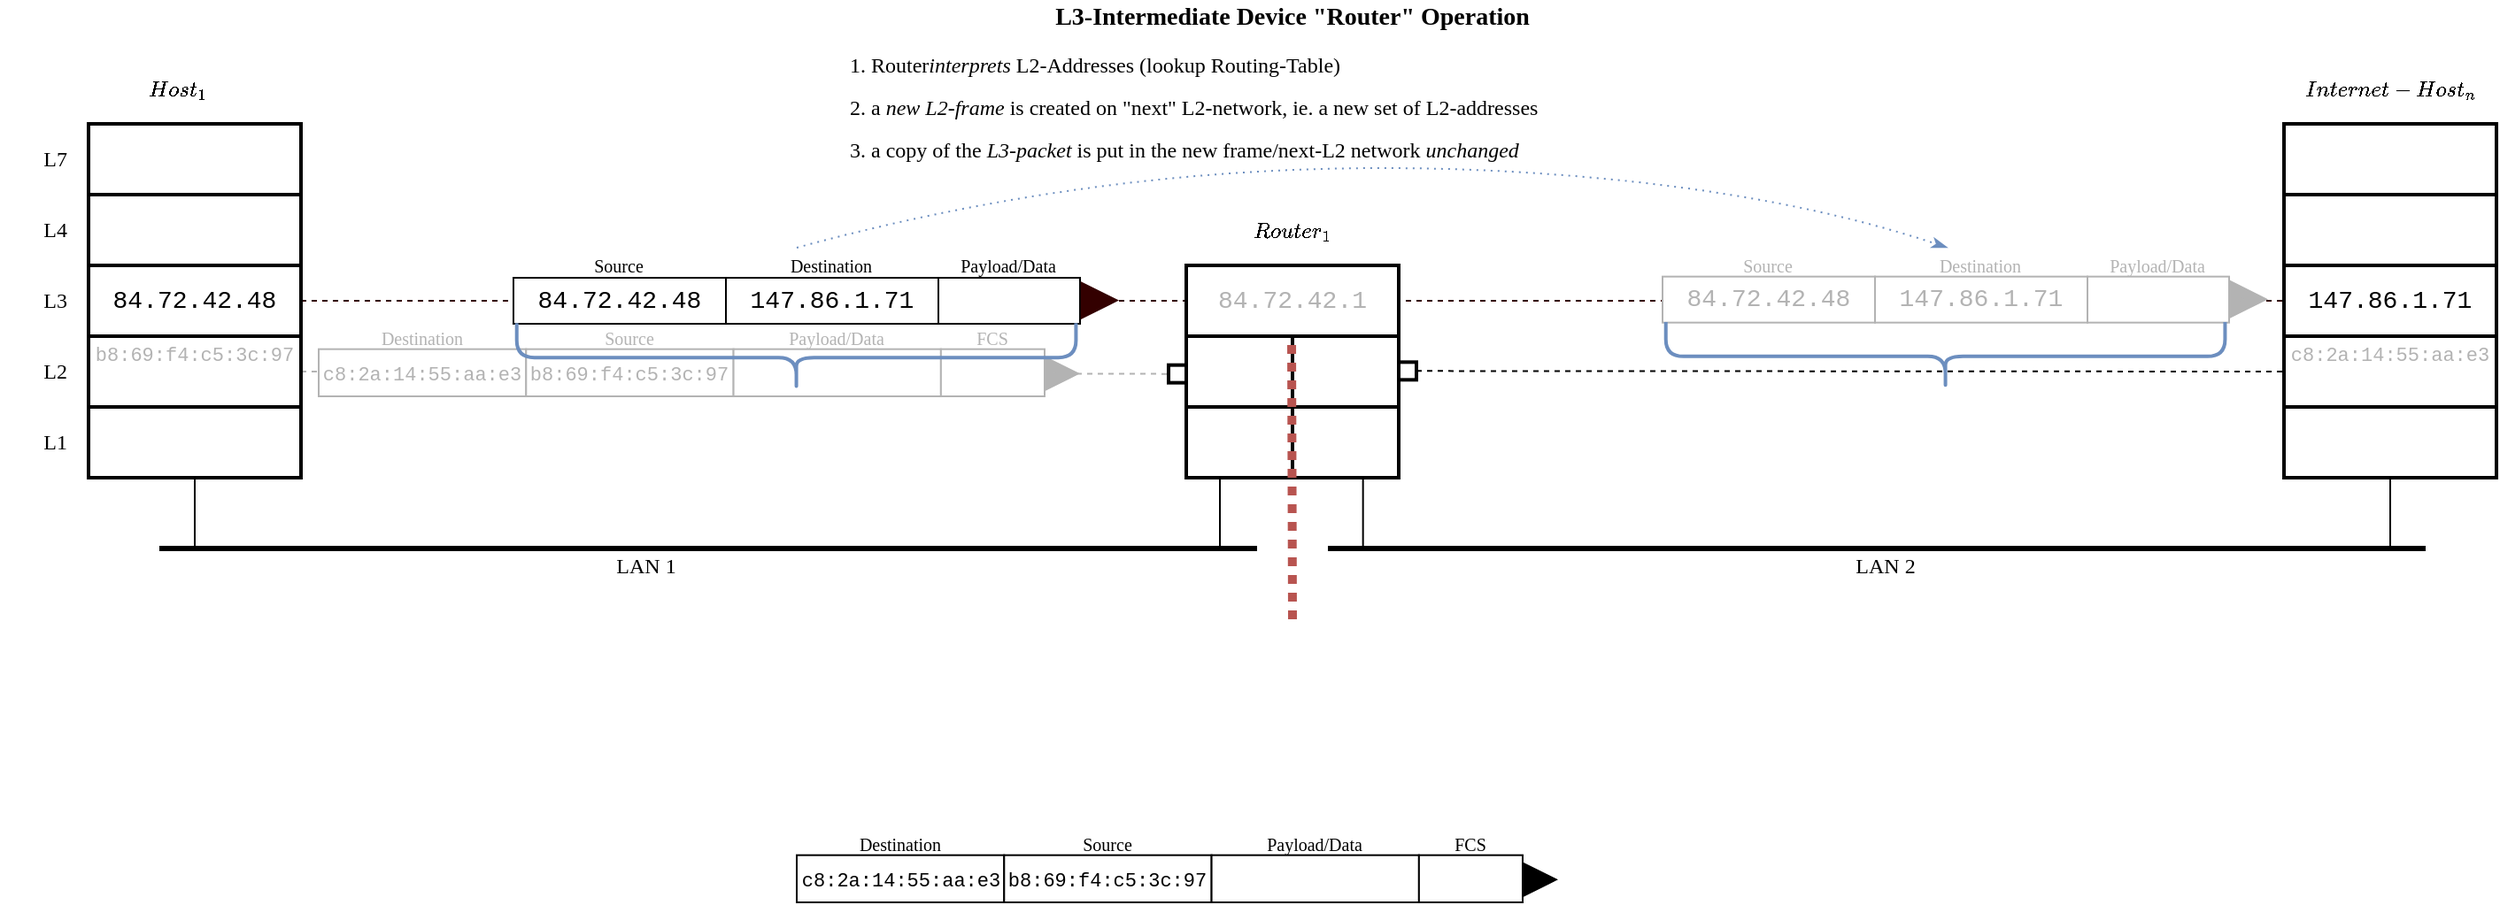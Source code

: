 <mxfile version="13.7.7" type="github">
  <diagram id="GS0gh4Sqh1Imd_AyxvJ1" name="Page-1">
    <mxGraphModel dx="1673" dy="1087" grid="1" gridSize="10" guides="1" tooltips="1" connect="1" arrows="1" fold="1" page="1" pageScale="1" pageWidth="1169" pageHeight="827" math="1" shadow="0">
      <root>
        <mxCell id="0" />
        <mxCell id="1" parent="0" />
        <mxCell id="tYQ8jImL1KKshLSwCQYh-69" value="" style="endArrow=none;html=1;dashed=1;strokeWidth=1;fontFamily=Verdana;fontSize=14;fontColor=#B3B3B3;strokeColor=#330000;exitX=1;exitY=0.5;exitDx=0;exitDy=0;entryX=0;entryY=0.5;entryDx=0;entryDy=0;" edge="1" parent="1" source="A-RnJZwd3Cinr7Ehx1_a-3" target="A-RnJZwd3Cinr7Ehx1_a-8">
          <mxGeometry width="50" height="50" relative="1" as="geometry">
            <mxPoint x="450" y="480" as="sourcePoint" />
            <mxPoint x="660" y="480" as="targetPoint" />
          </mxGeometry>
        </mxCell>
        <mxCell id="A-RnJZwd3Cinr7Ehx1_a-79" value="" style="endArrow=none;dashed=1;html=1;strokeWidth=1;exitX=1;exitY=0.5;exitDx=0;exitDy=0;entryX=0;entryY=0.5;entryDx=0;entryDy=0;strokeColor=#B3B3B3;" parent="1" source="A-RnJZwd3Cinr7Ehx1_a-4" target="A-RnJZwd3Cinr7Ehx1_a-78" edge="1">
          <mxGeometry width="50" height="50" relative="1" as="geometry">
            <mxPoint x="200" y="220" as="sourcePoint" />
            <mxPoint x="700" y="220" as="targetPoint" />
          </mxGeometry>
        </mxCell>
        <mxCell id="A-RnJZwd3Cinr7Ehx1_a-1" value="" style="rounded=0;whiteSpace=wrap;html=1;strokeWidth=2;" parent="1" vertex="1">
          <mxGeometry x="80" y="80" width="120" height="40" as="geometry" />
        </mxCell>
        <mxCell id="A-RnJZwd3Cinr7Ehx1_a-2" value="" style="rounded=0;whiteSpace=wrap;html=1;strokeWidth=2;" parent="1" vertex="1">
          <mxGeometry x="80" y="120" width="120" height="40" as="geometry" />
        </mxCell>
        <mxCell id="A-RnJZwd3Cinr7Ehx1_a-3" value="&lt;span style=&quot;font-family: &amp;#34;courier new&amp;#34; ; font-size: 14px&quot;&gt;84.72.42.48&lt;/span&gt;" style="rounded=0;whiteSpace=wrap;html=1;strokeWidth=2;" parent="1" vertex="1">
          <mxGeometry x="80" y="160" width="120" height="40" as="geometry" />
        </mxCell>
        <mxCell id="A-RnJZwd3Cinr7Ehx1_a-4" value="" style="rounded=0;whiteSpace=wrap;html=1;strokeWidth=2;" parent="1" vertex="1">
          <mxGeometry x="80" y="200" width="120" height="40" as="geometry" />
        </mxCell>
        <mxCell id="A-RnJZwd3Cinr7Ehx1_a-5" value="" style="rounded=0;whiteSpace=wrap;html=1;strokeWidth=2;" parent="1" vertex="1">
          <mxGeometry x="80" y="240" width="120" height="40" as="geometry" />
        </mxCell>
        <mxCell id="A-RnJZwd3Cinr7Ehx1_a-11" value="" style="endArrow=none;html=1;strokeWidth=3;" parent="1" edge="1">
          <mxGeometry width="50" height="50" relative="1" as="geometry">
            <mxPoint x="120" y="320" as="sourcePoint" />
            <mxPoint x="740" y="320" as="targetPoint" />
          </mxGeometry>
        </mxCell>
        <mxCell id="A-RnJZwd3Cinr7Ehx1_a-12" value="" style="endArrow=none;html=1;strokeWidth=1;entryX=0.5;entryY=1;entryDx=0;entryDy=0;" parent="1" target="A-RnJZwd3Cinr7Ehx1_a-5" edge="1">
          <mxGeometry width="50" height="50" relative="1" as="geometry">
            <mxPoint x="140" y="320" as="sourcePoint" />
            <mxPoint x="650" y="350" as="targetPoint" />
          </mxGeometry>
        </mxCell>
        <mxCell id="A-RnJZwd3Cinr7Ehx1_a-14" value="" style="endArrow=none;dashed=1;html=1;strokeWidth=1;exitX=1;exitY=0.5;exitDx=0;exitDy=0;entryX=0;entryY=0.5;entryDx=0;entryDy=0;" parent="1" source="A-RnJZwd3Cinr7Ehx1_a-78" target="A-RnJZwd3Cinr7Ehx1_a-18" edge="1">
          <mxGeometry width="50" height="50" relative="1" as="geometry">
            <mxPoint x="600" y="400" as="sourcePoint" />
            <mxPoint x="360" y="220" as="targetPoint" />
          </mxGeometry>
        </mxCell>
        <mxCell id="A-RnJZwd3Cinr7Ehx1_a-18" value="" style="rounded=0;whiteSpace=wrap;html=1;strokeWidth=2;" parent="1" vertex="1">
          <mxGeometry x="700" y="200" width="60" height="40" as="geometry" />
        </mxCell>
        <mxCell id="A-RnJZwd3Cinr7Ehx1_a-19" value="" style="rounded=0;whiteSpace=wrap;html=1;strokeWidth=2;" parent="1" vertex="1">
          <mxGeometry x="700" y="240" width="60" height="40" as="geometry" />
        </mxCell>
        <mxCell id="A-RnJZwd3Cinr7Ehx1_a-20" value="" style="endArrow=none;html=1;strokeWidth=1;entryX=0.5;entryY=1;entryDx=0;entryDy=0;" parent="1" edge="1">
          <mxGeometry width="50" height="50" relative="1" as="geometry">
            <mxPoint x="719" y="320" as="sourcePoint" />
            <mxPoint x="719" y="280" as="targetPoint" />
          </mxGeometry>
        </mxCell>
        <mxCell id="A-RnJZwd3Cinr7Ehx1_a-21" value="L7" style="text;html=1;strokeColor=none;fillColor=none;align=right;verticalAlign=middle;whiteSpace=wrap;rounded=0;fontFamily=Verdana;" parent="1" vertex="1">
          <mxGeometry x="30" y="90" width="40" height="20" as="geometry" />
        </mxCell>
        <mxCell id="A-RnJZwd3Cinr7Ehx1_a-22" value="L4" style="text;html=1;strokeColor=none;fillColor=none;align=right;verticalAlign=middle;whiteSpace=wrap;rounded=0;fontFamily=Verdana;" parent="1" vertex="1">
          <mxGeometry x="30" y="130" width="40" height="20" as="geometry" />
        </mxCell>
        <mxCell id="A-RnJZwd3Cinr7Ehx1_a-23" value="L3" style="text;html=1;strokeColor=none;fillColor=none;align=right;verticalAlign=middle;whiteSpace=wrap;rounded=0;fontFamily=Verdana;" parent="1" vertex="1">
          <mxGeometry x="30" y="170" width="40" height="20" as="geometry" />
        </mxCell>
        <mxCell id="A-RnJZwd3Cinr7Ehx1_a-24" value="L2" style="text;html=1;strokeColor=none;fillColor=none;align=right;verticalAlign=middle;whiteSpace=wrap;rounded=0;fontFamily=Verdana;" parent="1" vertex="1">
          <mxGeometry x="30" y="210" width="40" height="20" as="geometry" />
        </mxCell>
        <mxCell id="A-RnJZwd3Cinr7Ehx1_a-25" value="L1" style="text;html=1;strokeColor=none;fillColor=none;align=right;verticalAlign=middle;whiteSpace=wrap;rounded=0;fontFamily=Verdana;" parent="1" vertex="1">
          <mxGeometry x="30" y="250" width="40" height="20" as="geometry" />
        </mxCell>
        <mxCell id="A-RnJZwd3Cinr7Ehx1_a-26" value="" style="endArrow=none;dashed=1;html=1;strokeWidth=1;entryX=0;entryY=0.5;entryDx=0;entryDy=0;" parent="1" source="A-RnJZwd3Cinr7Ehx1_a-80" target="A-RnJZwd3Cinr7Ehx1_a-9" edge="1">
          <mxGeometry width="50" height="50" relative="1" as="geometry">
            <mxPoint x="820" y="219" as="sourcePoint" />
            <mxPoint x="960" y="219.5" as="targetPoint" />
          </mxGeometry>
        </mxCell>
        <mxCell id="A-RnJZwd3Cinr7Ehx1_a-27" value="$$Host_1$$" style="text;html=1;strokeColor=none;fillColor=none;align=center;verticalAlign=middle;whiteSpace=wrap;rounded=0;fontFamily=Verdana;" parent="1" vertex="1">
          <mxGeometry x="110" y="50" width="40" height="20" as="geometry" />
        </mxCell>
        <mxCell id="A-RnJZwd3Cinr7Ehx1_a-29" value="$$Router_1$$" style="text;html=1;strokeColor=none;fillColor=none;align=center;verticalAlign=middle;whiteSpace=wrap;rounded=0;fontFamily=Verdana;" parent="1" vertex="1">
          <mxGeometry x="740" y="130" width="40" height="20" as="geometry" />
        </mxCell>
        <mxCell id="A-RnJZwd3Cinr7Ehx1_a-30" value="&lt;p class=&quot;p1&quot; style=&quot;margin: 0px ; font-stretch: normal ; line-height: normal ; font-size: 11px&quot;&gt;&lt;span class=&quot;s1&quot; style=&quot;background-color: rgb(255 , 255 , 255)&quot;&gt;&lt;font face=&quot;Courier New&quot; color=&quot;#b3b3b3&quot;&gt;b8:69:f4:c5:3c:97&lt;/font&gt;&lt;/span&gt;&lt;/p&gt;" style="text;html=1;strokeColor=none;fillColor=none;align=center;verticalAlign=middle;whiteSpace=wrap;rounded=0;rotation=0;" parent="1" vertex="1">
          <mxGeometry x="120" y="200" width="40" height="20" as="geometry" />
        </mxCell>
        <mxCell id="A-RnJZwd3Cinr7Ehx1_a-56" value="" style="group" parent="1" vertex="1" connectable="0">
          <mxGeometry x="1320" y="50" width="120" height="270" as="geometry" />
        </mxCell>
        <mxCell id="A-RnJZwd3Cinr7Ehx1_a-6" value="" style="rounded=0;whiteSpace=wrap;html=1;strokeWidth=2;" parent="A-RnJZwd3Cinr7Ehx1_a-56" vertex="1">
          <mxGeometry y="30" width="120" height="40" as="geometry" />
        </mxCell>
        <mxCell id="A-RnJZwd3Cinr7Ehx1_a-7" value="" style="rounded=0;whiteSpace=wrap;html=1;strokeWidth=2;" parent="A-RnJZwd3Cinr7Ehx1_a-56" vertex="1">
          <mxGeometry y="70" width="120" height="40" as="geometry" />
        </mxCell>
        <mxCell id="A-RnJZwd3Cinr7Ehx1_a-8" value="&lt;span style=&quot;font-family: &amp;#34;courier new&amp;#34; ; font-size: 14px&quot;&gt;147.86.1.71&lt;/span&gt;" style="rounded=0;whiteSpace=wrap;html=1;strokeWidth=2;" parent="A-RnJZwd3Cinr7Ehx1_a-56" vertex="1">
          <mxGeometry y="110" width="120" height="40" as="geometry" />
        </mxCell>
        <mxCell id="A-RnJZwd3Cinr7Ehx1_a-9" value="" style="rounded=0;whiteSpace=wrap;html=1;strokeWidth=2;" parent="A-RnJZwd3Cinr7Ehx1_a-56" vertex="1">
          <mxGeometry y="150" width="120" height="40" as="geometry" />
        </mxCell>
        <mxCell id="A-RnJZwd3Cinr7Ehx1_a-10" value="" style="rounded=0;whiteSpace=wrap;html=1;strokeWidth=2;" parent="A-RnJZwd3Cinr7Ehx1_a-56" vertex="1">
          <mxGeometry y="190" width="120" height="40" as="geometry" />
        </mxCell>
        <mxCell id="A-RnJZwd3Cinr7Ehx1_a-13" value="" style="endArrow=none;html=1;strokeWidth=1;entryX=0.5;entryY=1;entryDx=0;entryDy=0;" parent="A-RnJZwd3Cinr7Ehx1_a-56" target="A-RnJZwd3Cinr7Ehx1_a-10" edge="1">
          <mxGeometry width="50" height="50" relative="1" as="geometry">
            <mxPoint x="60" y="270" as="sourcePoint" />
            <mxPoint x="-110" y="300" as="targetPoint" />
          </mxGeometry>
        </mxCell>
        <mxCell id="A-RnJZwd3Cinr7Ehx1_a-28" value="$$Internet-Host_n$$" style="text;html=1;strokeColor=none;fillColor=none;align=center;verticalAlign=middle;whiteSpace=wrap;rounded=0;fontFamily=Verdana;" parent="A-RnJZwd3Cinr7Ehx1_a-56" vertex="1">
          <mxGeometry x="40" width="40" height="20" as="geometry" />
        </mxCell>
        <mxCell id="A-RnJZwd3Cinr7Ehx1_a-31" value="&lt;p class=&quot;p1&quot; style=&quot;margin: 0px ; font-stretch: normal ; line-height: normal ; font-size: 11px&quot;&gt;&lt;span class=&quot;s1&quot; style=&quot;background-color: rgb(255 , 255 , 255)&quot;&gt;&lt;font face=&quot;Courier New&quot; color=&quot;#b3b3b3&quot;&gt;c8:2a:14:55:aa:e3&lt;/font&gt;&lt;/span&gt;&lt;/p&gt;" style="text;html=1;strokeColor=none;fillColor=none;align=center;verticalAlign=middle;whiteSpace=wrap;rounded=0;rotation=0;" parent="A-RnJZwd3Cinr7Ehx1_a-56" vertex="1">
          <mxGeometry x="40" y="150" width="40" height="20" as="geometry" />
        </mxCell>
        <mxCell id="A-RnJZwd3Cinr7Ehx1_a-76" value="&lt;ol style=&quot;line-height: 200%&quot;&gt;&lt;li&gt;&lt;font style=&quot;font-size: 12px&quot;&gt;Router&lt;i&gt;interprets &lt;/i&gt;L2-Addresses (lookup Routing-Table)&lt;/font&gt;&lt;/li&gt;&lt;li&gt;&lt;font style=&quot;font-size: 12px&quot;&gt;a &lt;i&gt;new L2-frame&lt;/i&gt; is created on &quot;next&quot; L2-network, ie. a new set of L2-addresses&lt;/font&gt;&lt;/li&gt;&lt;li&gt;&lt;font style=&quot;font-size: 12px&quot;&gt;a copy of the&amp;nbsp;&lt;i&gt;L3-packet&lt;/i&gt; is put in the new frame/next-L2 network&amp;nbsp;&lt;i&gt;unchanged&lt;/i&gt;&lt;/font&gt;&lt;/li&gt;&lt;/ol&gt;" style="text;html=1;strokeColor=none;fillColor=none;align=left;verticalAlign=middle;whiteSpace=wrap;rounded=0;fontFamily=Verdana;fontSize=12;" parent="1" vertex="1">
          <mxGeometry x="480" y="60" width="640" height="20" as="geometry" />
        </mxCell>
        <mxCell id="A-RnJZwd3Cinr7Ehx1_a-78" value="" style="whiteSpace=wrap;html=1;aspect=fixed;strokeWidth=2;" parent="1" vertex="1">
          <mxGeometry x="690" y="216.33" width="10" height="10" as="geometry" />
        </mxCell>
        <mxCell id="A-RnJZwd3Cinr7Ehx1_a-80" value="" style="whiteSpace=wrap;html=1;aspect=fixed;strokeWidth=2;fontFamily=Verdana;fontSize=9;" parent="1" vertex="1">
          <mxGeometry x="820" y="214.67" width="10" height="10" as="geometry" />
        </mxCell>
        <mxCell id="A-RnJZwd3Cinr7Ehx1_a-81" value="" style="endArrow=none;dashed=1;html=1;strokeWidth=1;entryX=0;entryY=0.5;entryDx=0;entryDy=0;" parent="1" target="A-RnJZwd3Cinr7Ehx1_a-80" edge="1">
          <mxGeometry width="50" height="50" relative="1" as="geometry">
            <mxPoint x="820" y="219" as="sourcePoint" />
            <mxPoint x="1320" y="220" as="targetPoint" />
          </mxGeometry>
        </mxCell>
        <mxCell id="A-RnJZwd3Cinr7Ehx1_a-82" value="L3-Intermediate Device &quot;Router&quot; Operation" style="text;html=1;strokeColor=none;fillColor=none;align=center;verticalAlign=middle;whiteSpace=wrap;rounded=0;fontFamily=Verdana;fontSize=14;fontStyle=1" parent="1" vertex="1">
          <mxGeometry x="200" y="10" width="1120" height="20" as="geometry" />
        </mxCell>
        <mxCell id="tYQ8jImL1KKshLSwCQYh-1" value="&lt;span style=&quot;font-family: &amp;#34;courier new&amp;#34; ; font-size: 14px&quot;&gt;&lt;font color=&quot;#b3b3b3&quot;&gt;84.72.42.1&lt;/font&gt;&lt;/span&gt;" style="rounded=0;whiteSpace=wrap;html=1;strokeWidth=2;" vertex="1" parent="1">
          <mxGeometry x="700" y="160" width="120" height="40" as="geometry" />
        </mxCell>
        <mxCell id="tYQ8jImL1KKshLSwCQYh-21" value="" style="group" vertex="1" connectable="0" parent="1">
          <mxGeometry x="320" y="150.67" width="360" height="39.33" as="geometry" />
        </mxCell>
        <mxCell id="tYQ8jImL1KKshLSwCQYh-2" value="147.86.1.71" style="rounded=0;whiteSpace=wrap;html=1;strokeWidth=1;fillColor=#ffffff;fontFamily=Courier New;fontSize=14;align=center;" vertex="1" parent="tYQ8jImL1KKshLSwCQYh-21">
          <mxGeometry x="120" y="16.33" width="120" height="26" as="geometry" />
        </mxCell>
        <mxCell id="tYQ8jImL1KKshLSwCQYh-3" value="84.72.42.48" style="rounded=0;whiteSpace=wrap;html=1;strokeWidth=1;fillColor=#ffffff;fontFamily=Courier New;fontSize=14;align=center;" vertex="1" parent="tYQ8jImL1KKshLSwCQYh-21">
          <mxGeometry y="16.33" width="120" height="26" as="geometry" />
        </mxCell>
        <mxCell id="tYQ8jImL1KKshLSwCQYh-12" value="Source" style="text;html=1;strokeColor=none;fillColor=none;align=center;verticalAlign=middle;whiteSpace=wrap;rounded=0;fontFamily=Verdana;fontSize=10;" vertex="1" parent="tYQ8jImL1KKshLSwCQYh-21">
          <mxGeometry x="40.478" y="3" width="39.048" height="13.333" as="geometry" />
        </mxCell>
        <mxCell id="tYQ8jImL1KKshLSwCQYh-13" value="Destination" style="text;html=1;strokeColor=none;fillColor=none;align=center;verticalAlign=middle;whiteSpace=wrap;rounded=0;fontFamily=Verdana;fontSize=10;" vertex="1" parent="tYQ8jImL1KKshLSwCQYh-21">
          <mxGeometry x="160.48" y="3" width="39.048" height="13.333" as="geometry" />
        </mxCell>
        <mxCell id="tYQ8jImL1KKshLSwCQYh-16" value="" style="rounded=0;whiteSpace=wrap;html=1;strokeWidth=1;fillColor=#ffffff;fontFamily=Courier New;fontSize=14;align=center;" vertex="1" parent="tYQ8jImL1KKshLSwCQYh-21">
          <mxGeometry x="240" y="16.33" width="80" height="26" as="geometry" />
        </mxCell>
        <mxCell id="tYQ8jImL1KKshLSwCQYh-17" value="Payload/Data" style="text;html=1;strokeColor=none;fillColor=none;align=center;verticalAlign=middle;whiteSpace=wrap;rounded=0;fontFamily=Verdana;fontSize=10;" vertex="1" parent="tYQ8jImL1KKshLSwCQYh-21">
          <mxGeometry x="260.48" y="3" width="39.048" height="13.333" as="geometry" />
        </mxCell>
        <mxCell id="tYQ8jImL1KKshLSwCQYh-25" value="" style="group" vertex="1" connectable="0" parent="1">
          <mxGeometry x="210" y="194" width="430" height="196.1" as="geometry" />
        </mxCell>
        <mxCell id="A-RnJZwd3Cinr7Ehx1_a-47" value="" style="endArrow=block;html=1;strokeWidth=6;fontFamily=Verdana;fontSize=10;endFill=1;strokeColor=#B3B3B3;" parent="tYQ8jImL1KKshLSwCQYh-25" edge="1">
          <mxGeometry width="50" height="50" relative="1" as="geometry">
            <mxPoint x="410" y="27.17" as="sourcePoint" />
            <mxPoint x="430" y="27.17" as="targetPoint" />
          </mxGeometry>
        </mxCell>
        <mxCell id="A-RnJZwd3Cinr7Ehx1_a-32" value="" style="rounded=0;whiteSpace=wrap;html=1;strokeWidth=1;fontFamily=Verdana;align=right;fontSize=10;strokeColor=#B3B3B3;" parent="tYQ8jImL1KKshLSwCQYh-25" vertex="1">
          <mxGeometry y="13.333" width="117.143" height="26.667" as="geometry" />
        </mxCell>
        <mxCell id="A-RnJZwd3Cinr7Ehx1_a-33" value="" style="rounded=0;whiteSpace=wrap;html=1;strokeWidth=1;fontFamily=Verdana;align=right;fontSize=10;strokeColor=#B3B3B3;" parent="tYQ8jImL1KKshLSwCQYh-25" vertex="1">
          <mxGeometry x="117.143" y="13.333" width="117.143" height="26.667" as="geometry" />
        </mxCell>
        <mxCell id="A-RnJZwd3Cinr7Ehx1_a-34" value="" style="rounded=0;whiteSpace=wrap;html=1;strokeWidth=1;fontFamily=Verdana;align=right;fontSize=10;strokeColor=#B3B3B3;" parent="tYQ8jImL1KKshLSwCQYh-25" vertex="1">
          <mxGeometry x="234.286" y="13.333" width="117.143" height="26.667" as="geometry" />
        </mxCell>
        <mxCell id="A-RnJZwd3Cinr7Ehx1_a-35" value="" style="rounded=0;whiteSpace=wrap;html=1;strokeWidth=1;fontFamily=Verdana;align=right;fontSize=10;strokeColor=#B3B3B3;" parent="tYQ8jImL1KKshLSwCQYh-25" vertex="1">
          <mxGeometry x="351.429" y="13.333" width="58.571" height="26.667" as="geometry" />
        </mxCell>
        <mxCell id="A-RnJZwd3Cinr7Ehx1_a-37" value="&lt;p class=&quot;p1&quot; style=&quot;margin: 0px ; font-stretch: normal ; line-height: normal ; font-size: 11px&quot;&gt;&lt;span class=&quot;s1&quot; style=&quot;background-color: rgb(255 , 255 , 255)&quot;&gt;&lt;font face=&quot;Courier New&quot; color=&quot;#b3b3b3&quot;&gt;b8:69:f4:c5:3c:97&lt;/font&gt;&lt;/span&gt;&lt;/p&gt;" style="text;html=1;strokeColor=none;fillColor=none;align=center;verticalAlign=middle;whiteSpace=wrap;rounded=0;rotation=0;" parent="tYQ8jImL1KKshLSwCQYh-25" vertex="1">
          <mxGeometry x="156.19" y="20" width="39.048" height="13.333" as="geometry" />
        </mxCell>
        <mxCell id="A-RnJZwd3Cinr7Ehx1_a-38" value="&lt;p class=&quot;p1&quot; style=&quot;margin: 0px ; font-stretch: normal ; line-height: normal ; font-size: 11px&quot;&gt;&lt;span class=&quot;s1&quot; style=&quot;background-color: rgb(255 , 255 , 255)&quot;&gt;&lt;font face=&quot;Courier New&quot; color=&quot;#b3b3b3&quot;&gt;c8:2a:14:55:aa:e3&lt;/font&gt;&lt;/span&gt;&lt;/p&gt;" style="text;html=1;strokeColor=none;fillColor=none;align=center;verticalAlign=middle;whiteSpace=wrap;rounded=0;rotation=0;" parent="tYQ8jImL1KKshLSwCQYh-25" vertex="1">
          <mxGeometry x="39.048" y="20.167" width="39.048" height="13.333" as="geometry" />
        </mxCell>
        <mxCell id="A-RnJZwd3Cinr7Ehx1_a-39" value="&lt;font color=&quot;#b3b3b3&quot;&gt;Destination&lt;/font&gt;" style="text;html=1;strokeColor=none;fillColor=none;align=center;verticalAlign=middle;whiteSpace=wrap;rounded=0;fontFamily=Verdana;fontSize=10;" parent="tYQ8jImL1KKshLSwCQYh-25" vertex="1">
          <mxGeometry x="39.048" width="39.048" height="13.333" as="geometry" />
        </mxCell>
        <mxCell id="A-RnJZwd3Cinr7Ehx1_a-40" value="&lt;font color=&quot;#b3b3b3&quot;&gt;Source&lt;/font&gt;" style="text;html=1;strokeColor=none;fillColor=none;align=center;verticalAlign=middle;whiteSpace=wrap;rounded=0;fontFamily=Verdana;fontSize=10;" parent="tYQ8jImL1KKshLSwCQYh-25" vertex="1">
          <mxGeometry x="156.19" width="39.048" height="13.333" as="geometry" />
        </mxCell>
        <mxCell id="A-RnJZwd3Cinr7Ehx1_a-41" value="&lt;font color=&quot;#b3b3b3&quot;&gt;Payload/Data&lt;/font&gt;" style="text;html=1;strokeColor=none;fillColor=none;align=center;verticalAlign=middle;whiteSpace=wrap;rounded=0;fontFamily=Verdana;fontSize=10;" parent="tYQ8jImL1KKshLSwCQYh-25" vertex="1">
          <mxGeometry x="273.333" width="39.048" height="13.333" as="geometry" />
        </mxCell>
        <mxCell id="A-RnJZwd3Cinr7Ehx1_a-42" value="&lt;font color=&quot;#b3b3b3&quot;&gt;FCS&lt;/font&gt;" style="text;html=1;strokeColor=none;fillColor=none;align=center;verticalAlign=middle;whiteSpace=wrap;rounded=0;fontFamily=Verdana;fontSize=10;" parent="tYQ8jImL1KKshLSwCQYh-25" vertex="1">
          <mxGeometry x="361.19" width="39.048" height="13.333" as="geometry" />
        </mxCell>
        <mxCell id="tYQ8jImL1KKshLSwCQYh-19" value="" style="shape=curlyBracket;whiteSpace=wrap;html=1;rounded=1;strokeWidth=2;fillColor=#dae8fc;fontFamily=Courier New;fontSize=14;align=center;rotation=-90;size=0.5;strokeColor=#6c8ebf;" vertex="1" parent="tYQ8jImL1KKshLSwCQYh-25">
          <mxGeometry x="250.36" y="-139.82" width="38.86" height="315.85" as="geometry" />
        </mxCell>
        <mxCell id="tYQ8jImL1KKshLSwCQYh-53" value="LAN 1" style="text;html=1;strokeColor=none;fillColor=none;align=center;verticalAlign=middle;whiteSpace=wrap;rounded=0;fontFamily=Verdana;fontSize=12;" vertex="1" parent="tYQ8jImL1KKshLSwCQYh-25">
          <mxGeometry x="130" y="126" width="110" height="20" as="geometry" />
        </mxCell>
        <mxCell id="tYQ8jImL1KKshLSwCQYh-26" value="" style="endArrow=none;html=1;strokeWidth=1;entryX=0.5;entryY=1;entryDx=0;entryDy=0;" edge="1" parent="1">
          <mxGeometry width="50" height="50" relative="1" as="geometry">
            <mxPoint x="799.83" y="320" as="sourcePoint" />
            <mxPoint x="799.83" y="280" as="targetPoint" />
          </mxGeometry>
        </mxCell>
        <mxCell id="tYQ8jImL1KKshLSwCQYh-27" value="" style="endArrow=none;html=1;strokeWidth=3;" edge="1" parent="1">
          <mxGeometry width="50" height="50" relative="1" as="geometry">
            <mxPoint x="780" y="320" as="sourcePoint" />
            <mxPoint x="1400" y="320" as="targetPoint" />
          </mxGeometry>
        </mxCell>
        <mxCell id="tYQ8jImL1KKshLSwCQYh-28" value="" style="rounded=0;whiteSpace=wrap;html=1;strokeWidth=2;" vertex="1" parent="1">
          <mxGeometry x="760" y="240" width="60" height="40" as="geometry" />
        </mxCell>
        <mxCell id="tYQ8jImL1KKshLSwCQYh-29" value="" style="rounded=0;whiteSpace=wrap;html=1;strokeWidth=2;" vertex="1" parent="1">
          <mxGeometry x="760" y="200" width="60" height="40" as="geometry" />
        </mxCell>
        <mxCell id="tYQ8jImL1KKshLSwCQYh-30" value="" style="endArrow=none;html=1;strokeColor=#b85450;strokeWidth=5;fontFamily=Courier New;fontSize=14;fontColor=#B3B3B3;fillColor=#f8cecc;dashed=1;dashPattern=1 1;" edge="1" parent="1">
          <mxGeometry width="50" height="50" relative="1" as="geometry">
            <mxPoint x="760" y="360" as="sourcePoint" />
            <mxPoint x="759.5" y="200" as="targetPoint" />
          </mxGeometry>
        </mxCell>
        <mxCell id="tYQ8jImL1KKshLSwCQYh-72" value="" style="endArrow=block;html=1;strokeWidth=6;fontFamily=Verdana;fontSize=10;endFill=1;strokeColor=#330000;" edge="1" parent="1">
          <mxGeometry width="50" height="50" relative="1" as="geometry">
            <mxPoint x="642" y="179.8" as="sourcePoint" />
            <mxPoint x="662" y="179.8" as="targetPoint" />
          </mxGeometry>
        </mxCell>
        <mxCell id="tYQ8jImL1KKshLSwCQYh-108" value="" style="group" vertex="1" connectable="0" parent="1">
          <mxGeometry x="969" y="153.0" width="342" height="77.865" as="geometry" />
        </mxCell>
        <mxCell id="tYQ8jImL1KKshLSwCQYh-100" value="147.86.1.71" style="rounded=0;whiteSpace=wrap;html=1;strokeWidth=1;fillColor=#ffffff;fontFamily=Courier New;fontSize=14;align=center;strokeColor=#B3B3B3;fontColor=#B3B3B3;" vertex="1" parent="tYQ8jImL1KKshLSwCQYh-108">
          <mxGeometry x="120" y="13.33" width="120" height="26" as="geometry" />
        </mxCell>
        <mxCell id="tYQ8jImL1KKshLSwCQYh-101" value="84.72.42.48" style="rounded=0;whiteSpace=wrap;html=1;strokeWidth=1;fillColor=#ffffff;fontFamily=Courier New;fontSize=14;align=center;strokeColor=#B3B3B3;fontColor=#B3B3B3;" vertex="1" parent="tYQ8jImL1KKshLSwCQYh-108">
          <mxGeometry y="13.33" width="120" height="26" as="geometry" />
        </mxCell>
        <mxCell id="tYQ8jImL1KKshLSwCQYh-102" value="Source" style="text;html=1;strokeColor=none;fillColor=none;align=center;verticalAlign=middle;whiteSpace=wrap;rounded=0;fontFamily=Verdana;fontSize=10;fontColor=#B3B3B3;" vertex="1" parent="tYQ8jImL1KKshLSwCQYh-108">
          <mxGeometry x="40.478" width="39.048" height="13.333" as="geometry" />
        </mxCell>
        <mxCell id="tYQ8jImL1KKshLSwCQYh-103" value="Destination" style="text;html=1;strokeColor=none;fillColor=none;align=center;verticalAlign=middle;whiteSpace=wrap;rounded=0;fontFamily=Verdana;fontSize=10;fontColor=#B3B3B3;" vertex="1" parent="tYQ8jImL1KKshLSwCQYh-108">
          <mxGeometry x="160.48" width="39.048" height="13.333" as="geometry" />
        </mxCell>
        <mxCell id="tYQ8jImL1KKshLSwCQYh-104" value="" style="rounded=0;whiteSpace=wrap;html=1;strokeWidth=1;fillColor=#ffffff;fontFamily=Courier New;fontSize=14;align=center;strokeColor=#B3B3B3;fontColor=#B3B3B3;" vertex="1" parent="tYQ8jImL1KKshLSwCQYh-108">
          <mxGeometry x="240" y="13.33" width="80" height="26" as="geometry" />
        </mxCell>
        <mxCell id="tYQ8jImL1KKshLSwCQYh-105" value="Payload/Data" style="text;html=1;strokeColor=none;fillColor=none;align=center;verticalAlign=middle;whiteSpace=wrap;rounded=0;fontFamily=Verdana;fontSize=10;fontColor=#B3B3B3;" vertex="1" parent="tYQ8jImL1KKshLSwCQYh-108">
          <mxGeometry x="260.48" width="39.048" height="13.333" as="geometry" />
        </mxCell>
        <mxCell id="tYQ8jImL1KKshLSwCQYh-106" value="" style="endArrow=block;html=1;strokeWidth=6;fontFamily=Verdana;fontSize=10;endFill=1;strokeColor=#B3B3B3;" edge="1" parent="tYQ8jImL1KKshLSwCQYh-108">
          <mxGeometry width="50" height="50" relative="1" as="geometry">
            <mxPoint x="322" y="26.13" as="sourcePoint" />
            <mxPoint x="342" y="26.13" as="targetPoint" />
          </mxGeometry>
        </mxCell>
        <mxCell id="tYQ8jImL1KKshLSwCQYh-107" value="" style="shape=curlyBracket;whiteSpace=wrap;html=1;rounded=1;strokeWidth=2;fillColor=#dae8fc;fontFamily=Courier New;fontSize=14;align=center;rotation=-90;size=0.5;strokeColor=#6c8ebf;" vertex="1" parent="tYQ8jImL1KKshLSwCQYh-108">
          <mxGeometry x="140.36" y="-99.49" width="38.86" height="315.85" as="geometry" />
        </mxCell>
        <mxCell id="tYQ8jImL1KKshLSwCQYh-68" value="LAN 2" style="text;html=1;strokeColor=none;fillColor=none;align=center;verticalAlign=middle;whiteSpace=wrap;rounded=0;fontFamily=Verdana;fontSize=12;" vertex="1" parent="1">
          <mxGeometry x="1040" y="320" width="110" height="20" as="geometry" />
        </mxCell>
        <mxCell id="tYQ8jImL1KKshLSwCQYh-39" value="" style="endArrow=block;html=1;strokeWidth=6;fontFamily=Verdana;fontSize=10;endFill=1;" edge="1" parent="1">
          <mxGeometry width="50" height="50" relative="1" as="geometry">
            <mxPoint x="890" y="507.17" as="sourcePoint" />
            <mxPoint x="910" y="507.17" as="targetPoint" />
          </mxGeometry>
        </mxCell>
        <mxCell id="tYQ8jImL1KKshLSwCQYh-40" value="" style="rounded=0;whiteSpace=wrap;html=1;strokeWidth=1;fontFamily=Verdana;align=right;fontSize=10;" vertex="1" parent="1">
          <mxGeometry x="480" y="493.333" width="117.143" height="26.667" as="geometry" />
        </mxCell>
        <mxCell id="tYQ8jImL1KKshLSwCQYh-41" value="" style="rounded=0;whiteSpace=wrap;html=1;strokeWidth=1;fontFamily=Verdana;align=right;fontSize=10;" vertex="1" parent="1">
          <mxGeometry x="597.143" y="493.333" width="117.143" height="26.667" as="geometry" />
        </mxCell>
        <mxCell id="tYQ8jImL1KKshLSwCQYh-42" value="" style="rounded=0;whiteSpace=wrap;html=1;strokeWidth=1;fontFamily=Verdana;align=right;fontSize=10;" vertex="1" parent="1">
          <mxGeometry x="714.286" y="493.333" width="117.143" height="26.667" as="geometry" />
        </mxCell>
        <mxCell id="tYQ8jImL1KKshLSwCQYh-43" value="" style="rounded=0;whiteSpace=wrap;html=1;strokeWidth=1;fontFamily=Verdana;align=right;fontSize=10;" vertex="1" parent="1">
          <mxGeometry x="831.429" y="493.333" width="58.571" height="26.667" as="geometry" />
        </mxCell>
        <mxCell id="tYQ8jImL1KKshLSwCQYh-44" value="&lt;p class=&quot;p1&quot; style=&quot;margin: 0px ; font-stretch: normal ; line-height: normal ; font-size: 11px&quot;&gt;&lt;span class=&quot;s1&quot; style=&quot;background-color: rgb(255 , 255 , 255)&quot;&gt;&lt;font face=&quot;Courier New&quot;&gt;b8:69:f4:c5:3c:97&lt;/font&gt;&lt;/span&gt;&lt;/p&gt;" style="text;html=1;strokeColor=none;fillColor=none;align=center;verticalAlign=middle;whiteSpace=wrap;rounded=0;rotation=0;" vertex="1" parent="1">
          <mxGeometry x="636.19" y="500" width="39.048" height="13.333" as="geometry" />
        </mxCell>
        <mxCell id="tYQ8jImL1KKshLSwCQYh-45" value="&lt;p class=&quot;p1&quot; style=&quot;margin: 0px ; font-stretch: normal ; line-height: normal ; font-size: 11px&quot;&gt;&lt;span class=&quot;s1&quot; style=&quot;background-color: rgb(255 , 255 , 255)&quot;&gt;&lt;font face=&quot;Courier New&quot;&gt;c8:2a:14:55:aa:e3&lt;/font&gt;&lt;/span&gt;&lt;/p&gt;" style="text;html=1;strokeColor=none;fillColor=none;align=center;verticalAlign=middle;whiteSpace=wrap;rounded=0;rotation=0;" vertex="1" parent="1">
          <mxGeometry x="520" y="500.17" width="38.1" height="13.33" as="geometry" />
        </mxCell>
        <mxCell id="tYQ8jImL1KKshLSwCQYh-46" value="&lt;font&gt;Destination&lt;/font&gt;" style="text;html=1;strokeColor=none;fillColor=none;align=center;verticalAlign=middle;whiteSpace=wrap;rounded=0;fontFamily=Verdana;fontSize=10;" vertex="1" parent="1">
          <mxGeometry x="519.048" y="480" width="39.048" height="13.333" as="geometry" />
        </mxCell>
        <mxCell id="tYQ8jImL1KKshLSwCQYh-47" value="&lt;font&gt;Source&lt;/font&gt;" style="text;html=1;strokeColor=none;fillColor=none;align=center;verticalAlign=middle;whiteSpace=wrap;rounded=0;fontFamily=Verdana;fontSize=10;" vertex="1" parent="1">
          <mxGeometry x="636.19" y="480" width="39.048" height="13.333" as="geometry" />
        </mxCell>
        <mxCell id="tYQ8jImL1KKshLSwCQYh-48" value="&lt;font&gt;Payload/Data&lt;/font&gt;" style="text;html=1;strokeColor=none;fillColor=none;align=center;verticalAlign=middle;whiteSpace=wrap;rounded=0;fontFamily=Verdana;fontSize=10;" vertex="1" parent="1">
          <mxGeometry x="753.333" y="480" width="39.048" height="13.333" as="geometry" />
        </mxCell>
        <mxCell id="tYQ8jImL1KKshLSwCQYh-49" value="&lt;font&gt;FCS&lt;/font&gt;" style="text;html=1;strokeColor=none;fillColor=none;align=center;verticalAlign=middle;whiteSpace=wrap;rounded=0;fontFamily=Verdana;fontSize=10;" vertex="1" parent="1">
          <mxGeometry x="841.19" y="480" width="39.048" height="13.333" as="geometry" />
        </mxCell>
        <mxCell id="tYQ8jImL1KKshLSwCQYh-109" value="" style="endArrow=classicThin;dashed=1;html=1;dashPattern=1 3;strokeWidth=1;fontFamily=Verdana;fontSize=14;fontColor=#000000;curved=1;endFill=1;fillColor=#dae8fc;strokeColor=#6c8ebf;" edge="1" parent="1">
          <mxGeometry width="50" height="50" relative="1" as="geometry">
            <mxPoint x="480" y="150" as="sourcePoint" />
            <mxPoint x="1130" y="150" as="targetPoint" />
            <Array as="points">
              <mxPoint x="590" y="120" />
              <mxPoint x="810" y="100" />
              <mxPoint x="1040" y="120" />
            </Array>
          </mxGeometry>
        </mxCell>
      </root>
    </mxGraphModel>
  </diagram>
</mxfile>
